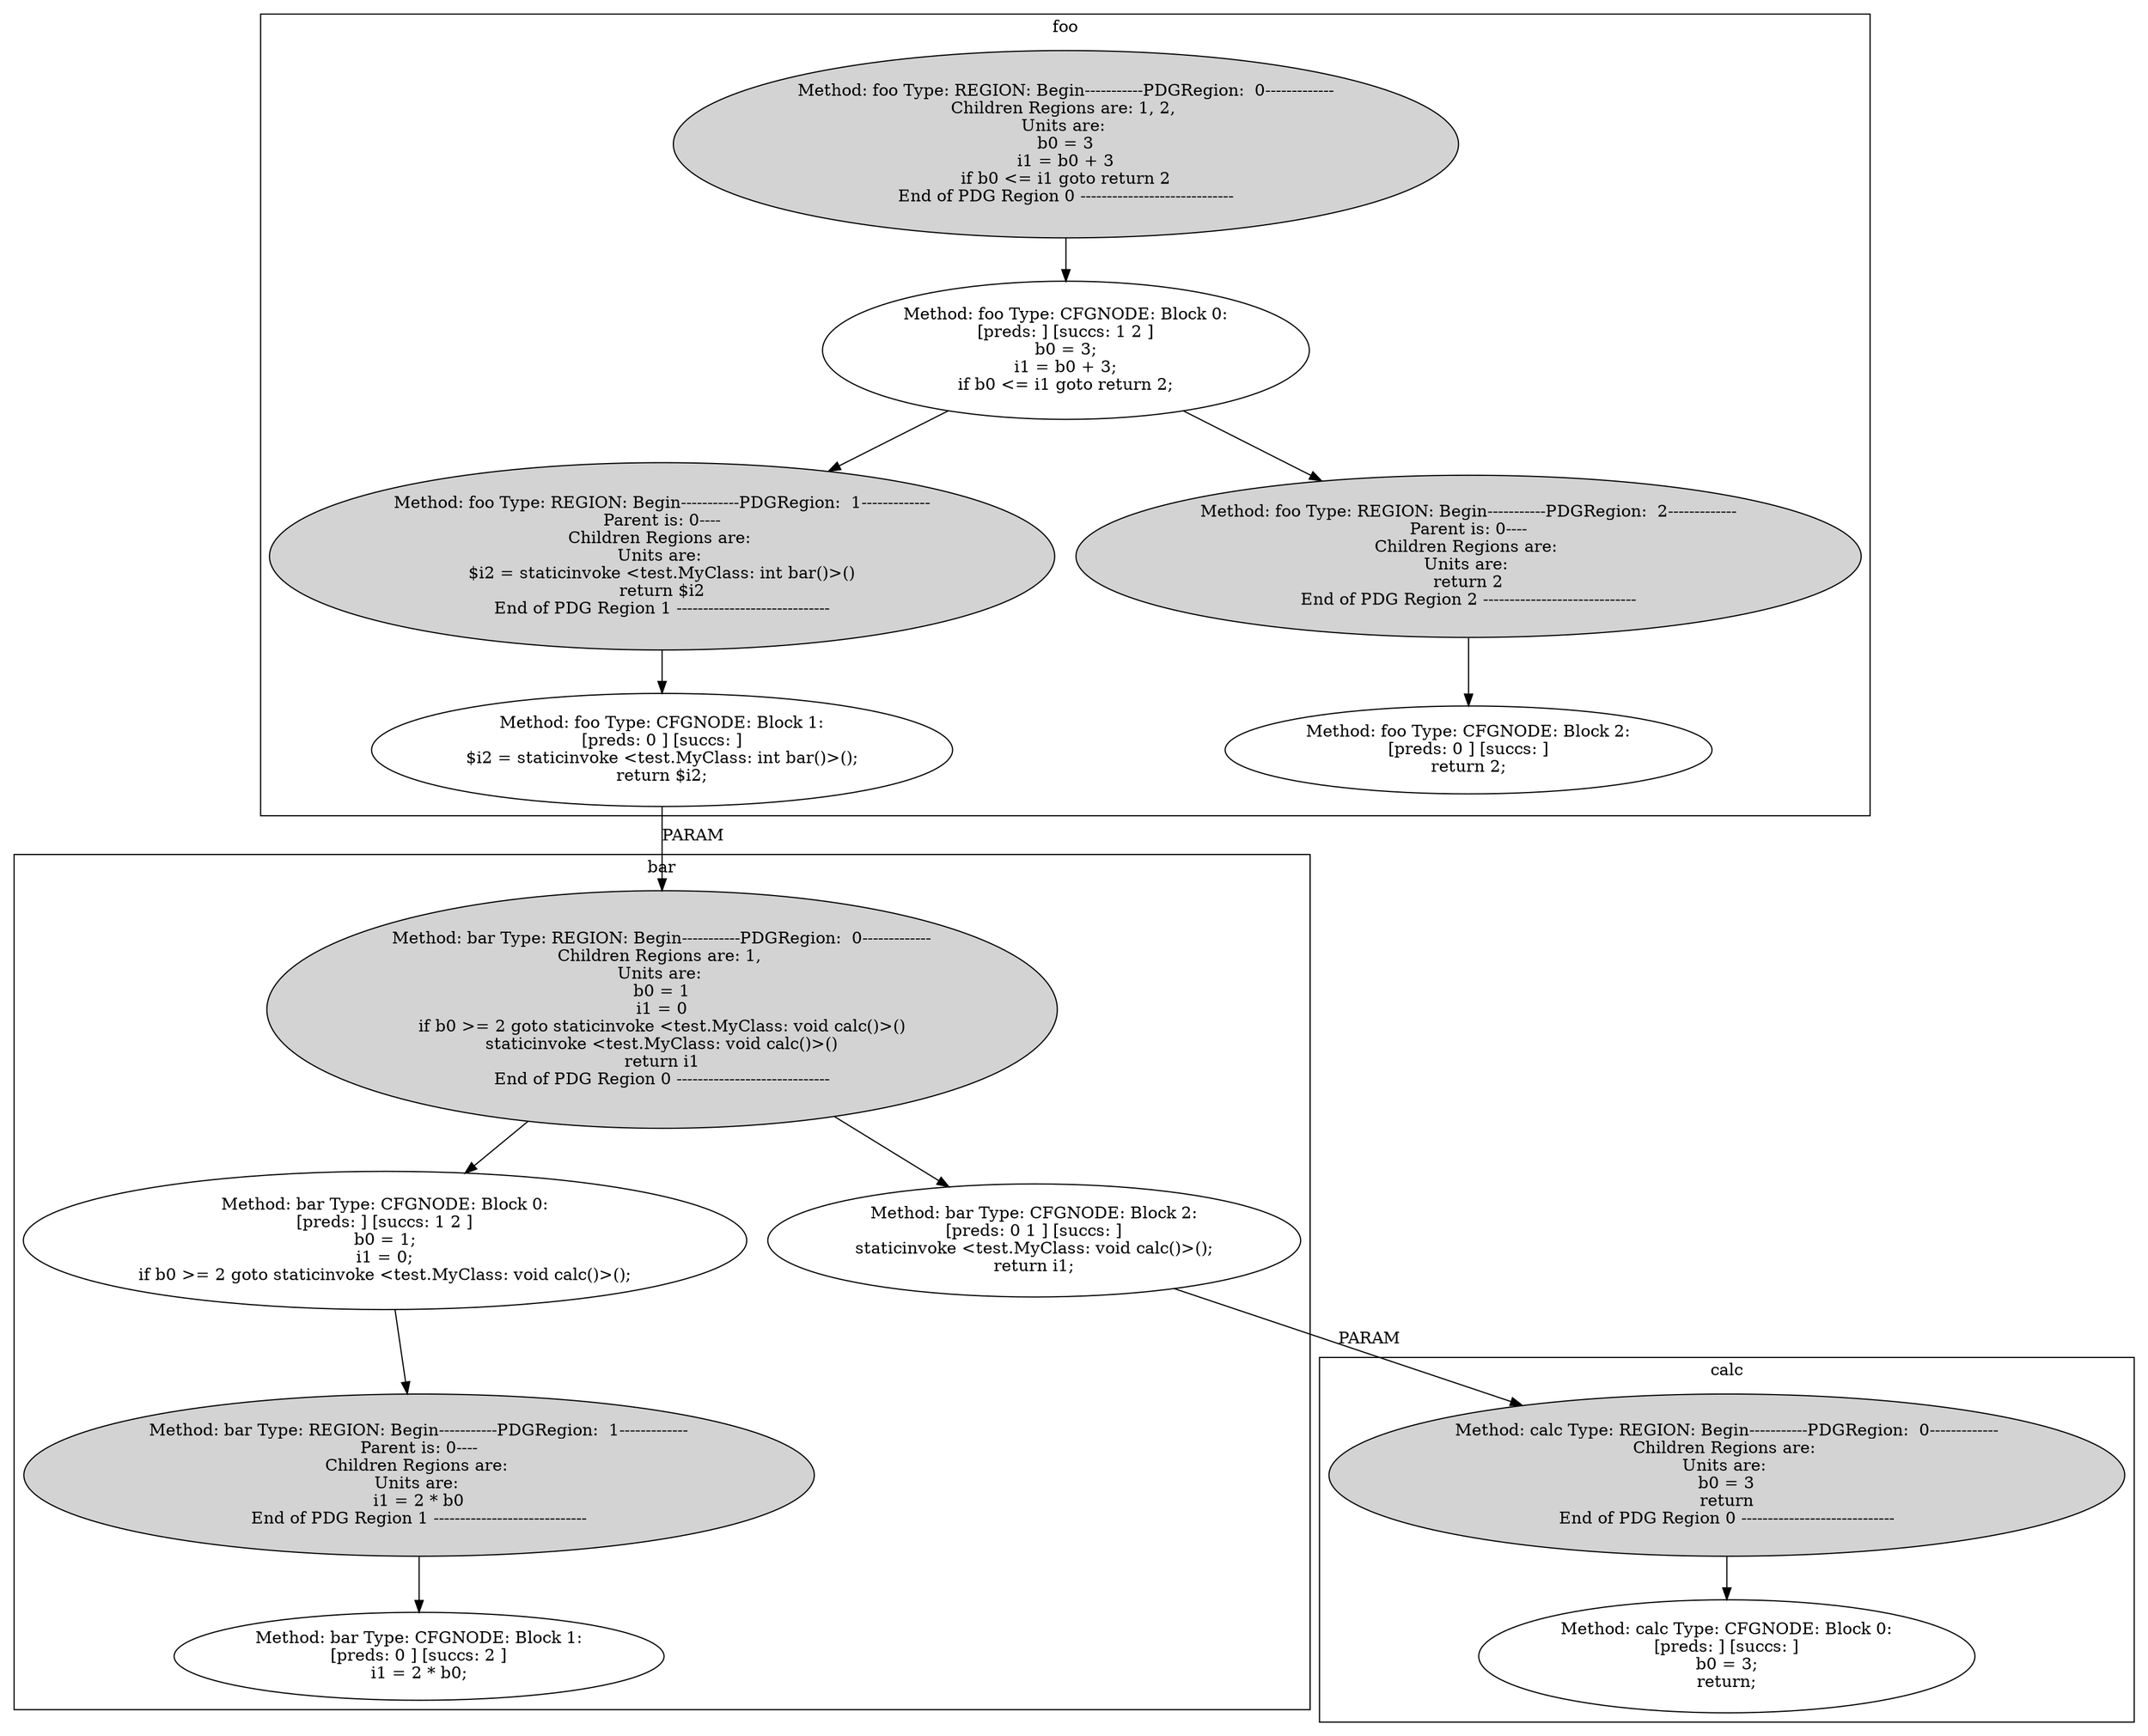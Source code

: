 digraph "System Dependence Graph" {
    subgraph "cluster_foo" {
        label="foo";
        "880654310" [label="Method: foo Type: REGION: Begin-----------PDGRegion:  0-------------\nChildren Regions are: 1, 2, \nUnits are: \nb0 = 3\ni1 = b0 + 3\nif b0 <= i1 goto return 2\nEnd of PDG Region 0 -----------------------------\n",style=filled,];
        "1833564639" [label="Method: foo Type: CFGNODE: Block 0:\n[preds: ] [succs: 1 2 ]\nb0 = 3;\ni1 = b0 + 3;\nif b0 <= i1 goto return 2;\n",];
        "880654310"->"1833564639";
        "67824172" [style=filled,label="Method: foo Type: REGION: Begin-----------PDGRegion:  1-------------\nParent is: 0----\nChildren Regions are: \nUnits are: \n$i2 = staticinvoke <test.MyClass: int bar()>()\nreturn $i2\nEnd of PDG Region 1 -----------------------------\n",];
        "1833564639"->"67824172";
        "1218743501" [style=filled,label="Method: foo Type: REGION: Begin-----------PDGRegion:  2-------------\nParent is: 0----\nChildren Regions are: \nUnits are: \nreturn 2\nEnd of PDG Region 2 -----------------------------\n",];
        "1833564639"->"1218743501";
        "1602469048" [label="Method: foo Type: CFGNODE: Block 1:\n[preds: 0 ] [succs: ]\n$i2 = staticinvoke <test.MyClass: int bar()>();\nreturn $i2;\n",];
        "67824172"->"1602469048";
        "1104872709" [label="Method: foo Type: CFGNODE: Block 2:\n[preds: 0 ] [succs: ]\nreturn 2;\n",];
        "1218743501"->"1104872709";
    }
    subgraph "cluster_bar" {
        label="bar";
        "429877854" [label="Method: bar Type: REGION: Begin-----------PDGRegion:  0-------------\nChildren Regions are: 1, \nUnits are: \nb0 = 1\ni1 = 0\nif b0 >= 2 goto staticinvoke <test.MyClass: void calc()>()\nstaticinvoke <test.MyClass: void calc()>()\nreturn i1\nEnd of PDG Region 0 -----------------------------\n",style=filled,];
        "807839224" [label="Method: bar Type: CFGNODE: Block 0:\n[preds: ] [succs: 1 2 ]\nb0 = 1;\ni1 = 0;\nif b0 >= 2 goto staticinvoke <test.MyClass: void calc()>();\n",];
        "429877854"->"807839224";
        "284124153" [label="Method: bar Type: CFGNODE: Block 2:\n[preds: 0 1 ] [succs: ]\nstaticinvoke <test.MyClass: void calc()>();\nreturn i1;\n",];
        "429877854"->"284124153";
        "1503779328" [style=filled,label="Method: bar Type: REGION: Begin-----------PDGRegion:  1-------------\nParent is: 0----\nChildren Regions are: \nUnits are: \ni1 = 2 * b0\nEnd of PDG Region 1 -----------------------------\n",];
        "807839224"->"1503779328";
        "1418492190" [label="Method: bar Type: CFGNODE: Block 1:\n[preds: 0 ] [succs: 2 ]\ni1 = 2 * b0;\n",];
        "1503779328"->"1418492190";
    }
    subgraph "cluster_calc" {
        label="calc";
        "1333667589" [label="Method: calc Type: REGION: Begin-----------PDGRegion:  0-------------\nChildren Regions are: \nUnits are: \nb0 = 3\nreturn\nEnd of PDG Region 0 -----------------------------\n",style=filled,];
        "1664921113" [label="Method: calc Type: CFGNODE: Block 0:\n[preds: ] [succs: ]\nb0 = 3;\nreturn;\n",];
        "1333667589"->"1664921113";
    }
    "1602469048"
    "429877854"
    "1602469048"->"429877854" [label="PARAM",];
    "284124153"
    "1333667589"
    "284124153"->"1333667589" [label="PARAM",];
}
